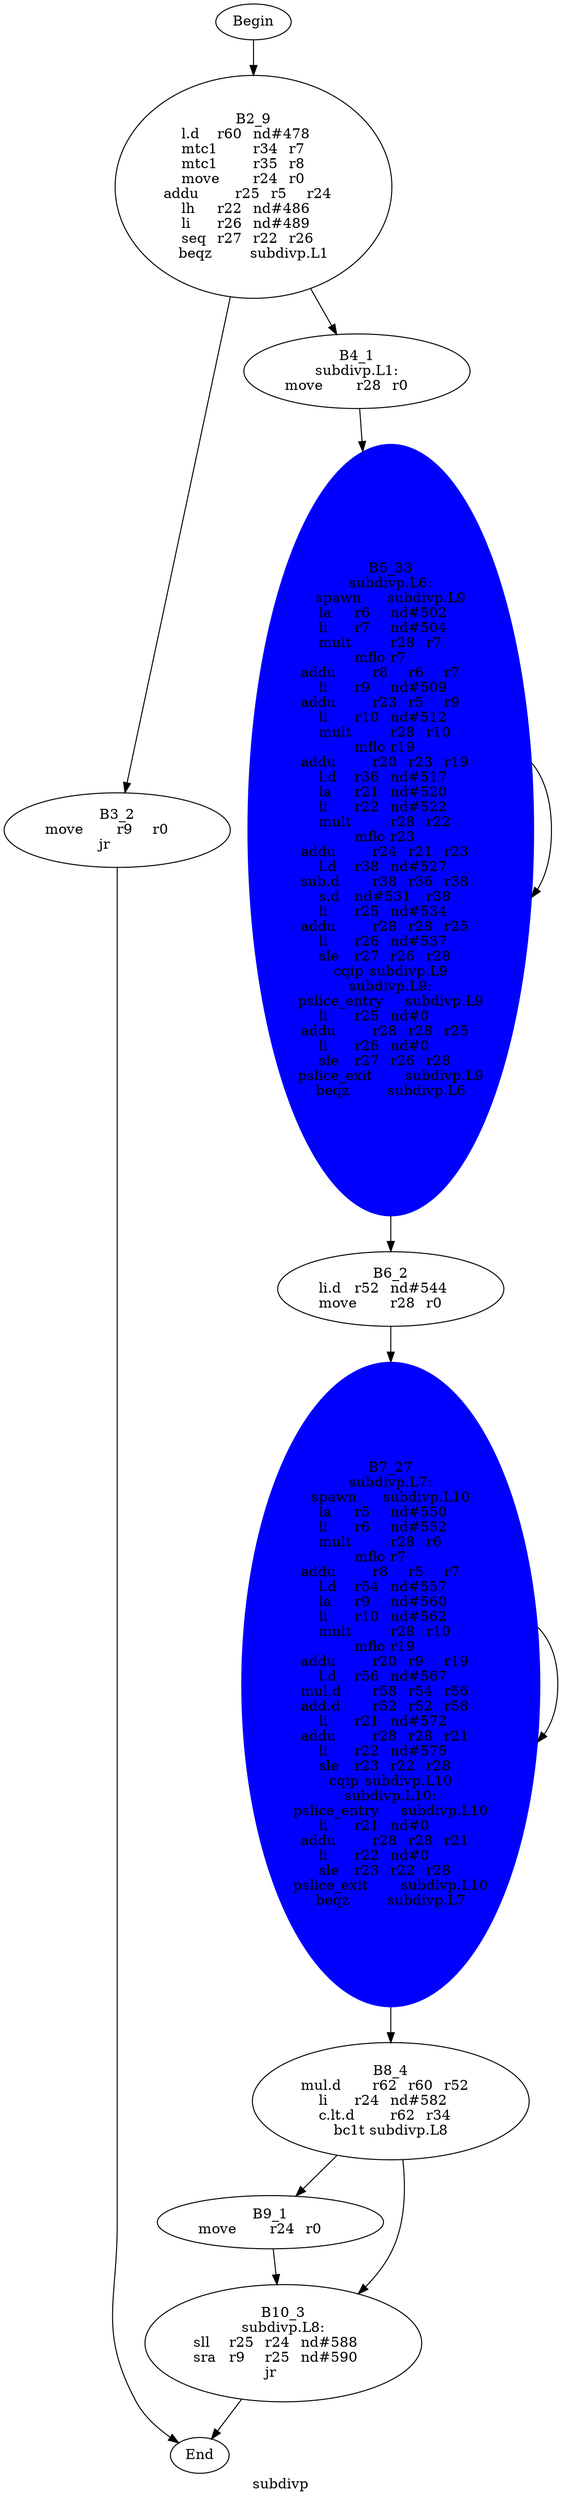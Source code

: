digraph G{
	label = "subdivp"	style = "dashed";
	color = purple;
	Node0 [label = "Begin"];
	Node0 -> {Node2 }
	Node1 [label = "End"];
	Node1 -> {}
	Node2 [label = "B2_9\nl.d	r60	nd#478	\nmtc1	r34	r7	\nmtc1	r35	r8	\nmove	r24	r0	\naddu	r25	r5	r24	\nlh	r22	nd#486	\nli	r26	nd#489	\nseq	r27	r22	r26	\nbeqz	subdivp.L1\n"];
	Node2 -> {Node3 Node4 }
	Node3 [label = "B3_2\nmove	r9	r0	\njr	\n"];
	Node3 -> {Node1 }
	Node4 [label = "B4_1\nsubdivp.L1:\nmove	r28	r0	\n"];
	Node4 -> {Node5 }
	Node5 [label = "B5_33\nsubdivp.L6:\nspawn	subdivp.L9\nla	r6	nd#502	\nli	r7	nd#504	\nmult	r28	r7	\nmflo	r7	\naddu	r8	r6	r7	\nli	r9	nd#509	\naddu	r23	r5	r9	\nli	r10	nd#512	\nmult	r28	r10	\nmflo	r19	\naddu	r20	r23	r19	\nl.d	r36	nd#517	\nla	r21	nd#520	\nli	r22	nd#522	\nmult	r28	r22	\nmflo	r23	\naddu	r24	r21	r23	\nl.d	r38	nd#527	\nsub.d	r38	r36	r38	\ns.d	nd#531	r38	\nli	r25	nd#534	\naddu	r28	r28	r25	\nli	r26	nd#537	\nsle	r27	r26	r28	\ncqip	subdivp.L9\nsubdivp.L9:\npslice_entry	subdivp.L9\nli	r25	nd#0	\naddu	r28	r28	r25	\nli	r26	nd#0	\nsle	r27	r26	r28	\npslice_exit	subdivp.L9\nbeqz	subdivp.L6\n"];
	Node5 -> {Node6 Node5 }
	Node6 [label = "B6_2\nli.d	r52	nd#544	\nmove	r28	r0	\n"];
	Node6 -> {Node7 }
	Node7 [label = "B7_27\nsubdivp.L7:\nspawn	subdivp.L10\nla	r5	nd#550	\nli	r6	nd#552	\nmult	r28	r6	\nmflo	r7	\naddu	r8	r5	r7	\nl.d	r54	nd#557	\nla	r9	nd#560	\nli	r10	nd#562	\nmult	r28	r10	\nmflo	r19	\naddu	r20	r9	r19	\nl.d	r56	nd#567	\nmul.d	r58	r54	r56	\nadd.d	r52	r52	r58	\nli	r21	nd#572	\naddu	r28	r28	r21	\nli	r22	nd#575	\nsle	r23	r22	r28	\ncqip	subdivp.L10\nsubdivp.L10:\npslice_entry	subdivp.L10\nli	r21	nd#0	\naddu	r28	r28	r21	\nli	r22	nd#0	\nsle	r23	r22	r28	\npslice_exit	subdivp.L10\nbeqz	subdivp.L7\n"];
	Node7 -> {Node8 Node7 }
	Node8 [label = "B8_4\nmul.d	r62	r60	r52	\nli	r24	nd#582	\nc.lt.d	r62	r34	\nbc1t	subdivp.L8\n"];
	Node8 -> {Node9 Node10 }
	Node9 [label = "B9_1\nmove	r24	r0	\n"];
	Node9 -> {Node10 }
	Node10 [label = "B10_3\nsubdivp.L8:\nsll	r25	r24	nd#588	\nsra	r9	r25	nd#590	\njr	\n"];
	Node10 -> {Node1 }
	Node5 [shape = ellipse ,style=filled ,color=blue];
	Node7 [shape = ellipse ,style=filled ,color=blue];
}
